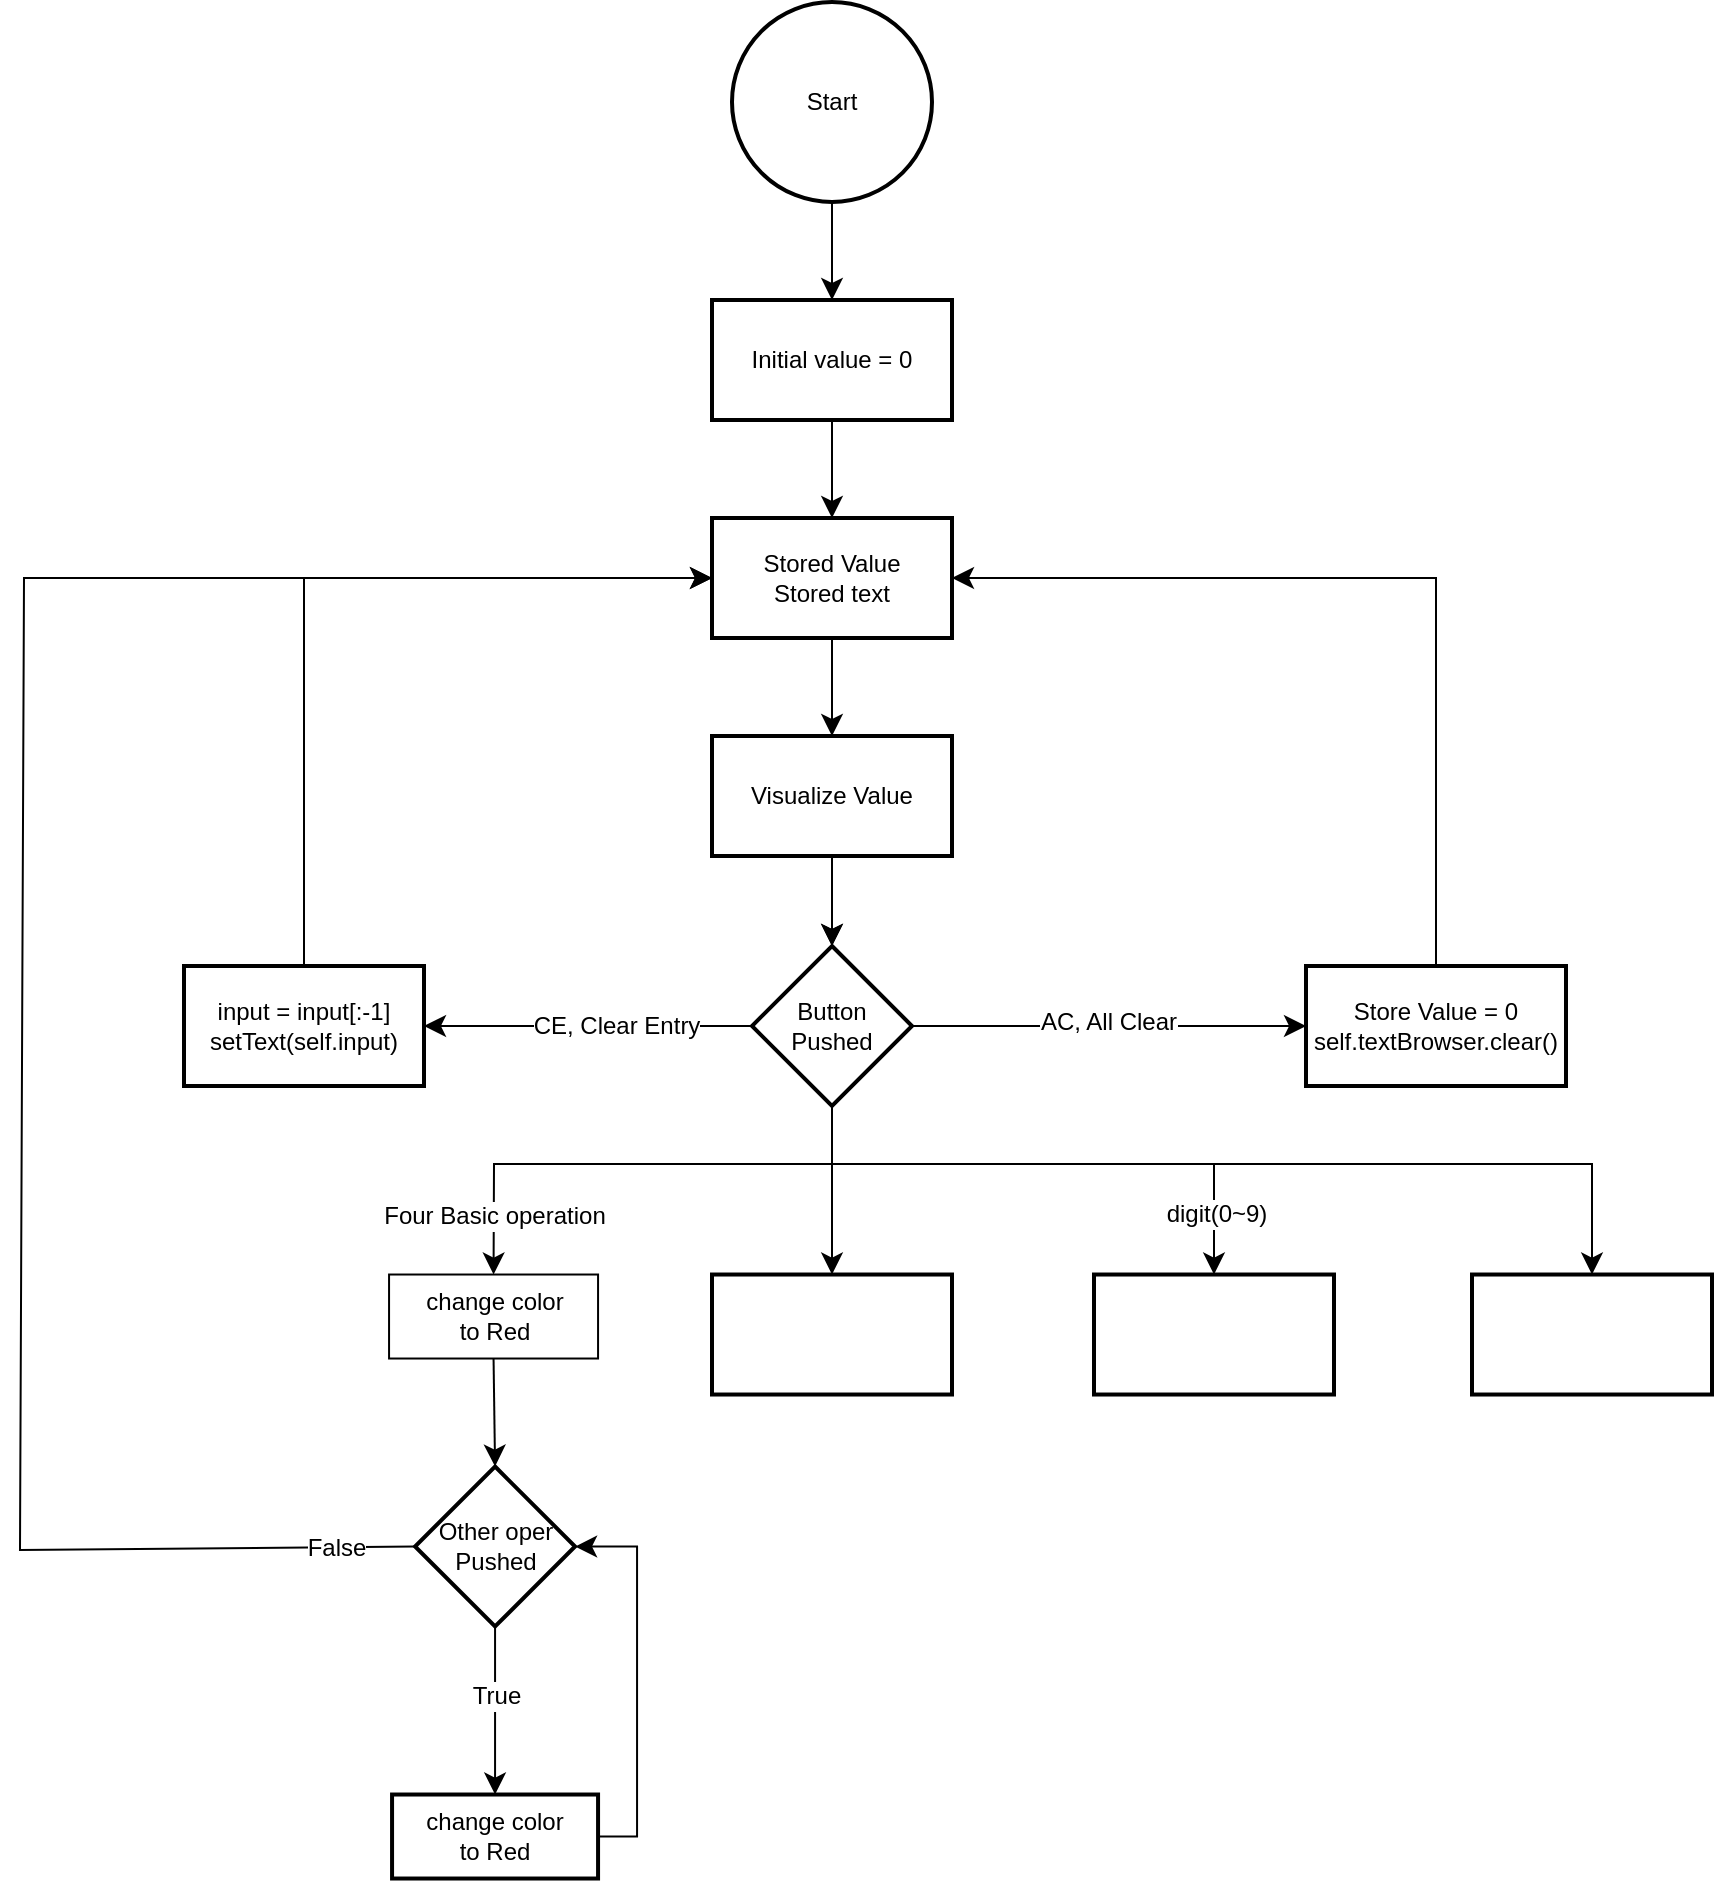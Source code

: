 <mxfile version="24.2.1" type="github">
  <diagram name="페이지-1" id="zwdacpVIj72CtBetUWyS">
    <mxGraphModel dx="1569" dy="1607" grid="0" gridSize="10" guides="1" tooltips="1" connect="1" arrows="1" fold="1" page="0" pageScale="1" pageWidth="827" pageHeight="1169" math="0" shadow="0">
      <root>
        <mxCell id="0" />
        <mxCell id="1" parent="0" />
        <mxCell id="5IderKOiHxJjELfDRAUz-4" value="" style="edgeStyle=none;curved=1;rounded=0;orthogonalLoop=1;jettySize=auto;html=1;fontSize=12;startSize=8;endSize=8;" edge="1" parent="1" source="5IderKOiHxJjELfDRAUz-1" target="5IderKOiHxJjELfDRAUz-3">
          <mxGeometry relative="1" as="geometry" />
        </mxCell>
        <mxCell id="5IderKOiHxJjELfDRAUz-1" value="Start" style="strokeWidth=2;html=1;shape=mxgraph.flowchart.start_2;whiteSpace=wrap;" vertex="1" parent="1">
          <mxGeometry x="223" y="-678" width="100" height="100" as="geometry" />
        </mxCell>
        <mxCell id="5IderKOiHxJjELfDRAUz-6" value="" style="edgeStyle=none;curved=1;rounded=0;orthogonalLoop=1;jettySize=auto;html=1;fontSize=12;startSize=8;endSize=8;" edge="1" parent="1" target="5IderKOiHxJjELfDRAUz-5">
          <mxGeometry relative="1" as="geometry">
            <mxPoint x="273" y="-207" as="sourcePoint" />
          </mxGeometry>
        </mxCell>
        <mxCell id="5IderKOiHxJjELfDRAUz-33" value="" style="edgeStyle=none;curved=1;rounded=0;orthogonalLoop=1;jettySize=auto;html=1;fontSize=12;startSize=8;endSize=8;exitX=0.5;exitY=1;exitDx=0;exitDy=0;" edge="1" parent="1" source="5IderKOiHxJjELfDRAUz-35" target="5IderKOiHxJjELfDRAUz-32">
          <mxGeometry relative="1" as="geometry">
            <mxPoint x="273" y="-337" as="sourcePoint" />
          </mxGeometry>
        </mxCell>
        <mxCell id="5IderKOiHxJjELfDRAUz-36" value="" style="edgeStyle=none;curved=1;rounded=0;orthogonalLoop=1;jettySize=auto;html=1;fontSize=12;startSize=8;endSize=8;" edge="1" parent="1" source="5IderKOiHxJjELfDRAUz-3" target="5IderKOiHxJjELfDRAUz-35">
          <mxGeometry relative="1" as="geometry" />
        </mxCell>
        <mxCell id="5IderKOiHxJjELfDRAUz-3" value="Initial value&amp;nbsp;&lt;span style=&quot;background-color: initial;&quot;&gt;= 0&lt;/span&gt;" style="whiteSpace=wrap;html=1;strokeWidth=2;" vertex="1" parent="1">
          <mxGeometry x="213" y="-529" width="120" height="60" as="geometry" />
        </mxCell>
        <mxCell id="5IderKOiHxJjELfDRAUz-39" value="" style="edgeStyle=none;curved=0;rounded=0;orthogonalLoop=1;jettySize=auto;html=1;fontSize=12;startSize=8;endSize=8;entryX=0.5;entryY=0;entryDx=0;entryDy=0;" edge="1" parent="1" source="5IderKOiHxJjELfDRAUz-5" target="5IderKOiHxJjELfDRAUz-47">
          <mxGeometry relative="1" as="geometry">
            <mxPoint x="-42" y="-13" as="targetPoint" />
            <Array as="points">
              <mxPoint x="273" y="-97" />
              <mxPoint x="104" y="-97" />
            </Array>
          </mxGeometry>
        </mxCell>
        <mxCell id="5IderKOiHxJjELfDRAUz-40" value="&lt;span style=&quot;text-wrap: wrap;&quot;&gt;Four&amp;nbsp;&lt;/span&gt;&lt;span style=&quot;text-wrap: wrap; background-color: initial;&quot;&gt;Basic&amp;nbsp;&lt;/span&gt;&lt;span style=&quot;text-wrap: wrap;&quot;&gt;operation&lt;/span&gt;" style="edgeLabel;html=1;align=center;verticalAlign=middle;resizable=0;points=[];fontSize=12;" vertex="1" connectable="0" parent="5IderKOiHxJjELfDRAUz-39">
          <mxGeometry x="0.866" relative="1" as="geometry">
            <mxPoint y="-13" as="offset" />
          </mxGeometry>
        </mxCell>
        <mxCell id="5IderKOiHxJjELfDRAUz-52" value="" style="edgeStyle=none;curved=1;rounded=0;orthogonalLoop=1;jettySize=auto;html=1;fontSize=12;startSize=8;endSize=8;entryX=1;entryY=0.5;entryDx=0;entryDy=0;" edge="1" parent="1" source="5IderKOiHxJjELfDRAUz-5" target="5IderKOiHxJjELfDRAUz-72">
          <mxGeometry relative="1" as="geometry">
            <mxPoint x="35" y="-166" as="targetPoint" />
          </mxGeometry>
        </mxCell>
        <mxCell id="5IderKOiHxJjELfDRAUz-55" value="CE, Clear Entry" style="edgeLabel;html=1;align=center;verticalAlign=middle;resizable=0;points=[];fontSize=12;" vertex="1" connectable="0" parent="5IderKOiHxJjELfDRAUz-52">
          <mxGeometry x="-0.17" y="-1" relative="1" as="geometry">
            <mxPoint y="1" as="offset" />
          </mxGeometry>
        </mxCell>
        <mxCell id="5IderKOiHxJjELfDRAUz-54" value="" style="edgeStyle=none;curved=1;rounded=0;orthogonalLoop=1;jettySize=auto;html=1;fontSize=12;startSize=8;endSize=8;entryX=0;entryY=0.5;entryDx=0;entryDy=0;" edge="1" parent="1" source="5IderKOiHxJjELfDRAUz-5" target="5IderKOiHxJjELfDRAUz-68">
          <mxGeometry relative="1" as="geometry">
            <mxPoint x="508" y="-166" as="targetPoint" />
          </mxGeometry>
        </mxCell>
        <mxCell id="5IderKOiHxJjELfDRAUz-66" value="AC, All Clear" style="edgeLabel;html=1;align=center;verticalAlign=middle;resizable=0;points=[];fontSize=12;" vertex="1" connectable="0" parent="5IderKOiHxJjELfDRAUz-54">
          <mxGeometry y="2" relative="1" as="geometry">
            <mxPoint x="-1" as="offset" />
          </mxGeometry>
        </mxCell>
        <mxCell id="5IderKOiHxJjELfDRAUz-76" value="" style="edgeStyle=none;curved=0;rounded=0;orthogonalLoop=1;jettySize=auto;html=1;fontSize=12;startSize=8;endSize=8;entryX=0.5;entryY=0;entryDx=0;entryDy=0;" edge="1" parent="1" source="5IderKOiHxJjELfDRAUz-5" target="5IderKOiHxJjELfDRAUz-75">
          <mxGeometry relative="1" as="geometry">
            <Array as="points">
              <mxPoint x="273" y="-97" />
              <mxPoint x="464" y="-97" />
            </Array>
          </mxGeometry>
        </mxCell>
        <mxCell id="5IderKOiHxJjELfDRAUz-78" value="digit(0~9)" style="edgeLabel;html=1;align=center;verticalAlign=middle;resizable=0;points=[];fontSize=12;" vertex="1" connectable="0" parent="5IderKOiHxJjELfDRAUz-76">
          <mxGeometry x="0.777" y="1" relative="1" as="geometry">
            <mxPoint as="offset" />
          </mxGeometry>
        </mxCell>
        <mxCell id="5IderKOiHxJjELfDRAUz-81" value="" style="edgeStyle=none;curved=0;rounded=0;orthogonalLoop=1;jettySize=auto;html=1;fontSize=12;startSize=8;endSize=8;exitX=0.5;exitY=1;exitDx=0;exitDy=0;" edge="1" parent="1" source="5IderKOiHxJjELfDRAUz-5" target="5IderKOiHxJjELfDRAUz-79">
          <mxGeometry relative="1" as="geometry">
            <Array as="points">
              <mxPoint x="273" y="-97" />
              <mxPoint x="653" y="-97" />
            </Array>
          </mxGeometry>
        </mxCell>
        <mxCell id="5IderKOiHxJjELfDRAUz-83" value="" style="edgeStyle=none;curved=1;rounded=0;orthogonalLoop=1;jettySize=auto;html=1;fontSize=12;startSize=8;endSize=8;" edge="1" parent="1" source="5IderKOiHxJjELfDRAUz-5" target="5IderKOiHxJjELfDRAUz-82">
          <mxGeometry relative="1" as="geometry" />
        </mxCell>
        <mxCell id="5IderKOiHxJjELfDRAUz-5" value="Button&lt;br&gt;Pushed" style="rhombus;whiteSpace=wrap;html=1;strokeWidth=2;" vertex="1" parent="1">
          <mxGeometry x="233" y="-206" width="80" height="80" as="geometry" />
        </mxCell>
        <mxCell id="5IderKOiHxJjELfDRAUz-34" value="" style="edgeStyle=none;curved=1;rounded=0;orthogonalLoop=1;jettySize=auto;html=1;fontSize=12;startSize=8;endSize=8;exitX=0.5;exitY=1;exitDx=0;exitDy=0;" edge="1" parent="1" source="5IderKOiHxJjELfDRAUz-32" target="5IderKOiHxJjELfDRAUz-5">
          <mxGeometry relative="1" as="geometry" />
        </mxCell>
        <mxCell id="5IderKOiHxJjELfDRAUz-32" value="Visualize Value" style="whiteSpace=wrap;html=1;strokeWidth=2;" vertex="1" parent="1">
          <mxGeometry x="213" y="-311" width="120" height="60" as="geometry" />
        </mxCell>
        <mxCell id="5IderKOiHxJjELfDRAUz-35" value="Stored Value&lt;div&gt;Stored text&lt;/div&gt;" style="whiteSpace=wrap;html=1;strokeWidth=2;" vertex="1" parent="1">
          <mxGeometry x="213" y="-420" width="120" height="60" as="geometry" />
        </mxCell>
        <mxCell id="5IderKOiHxJjELfDRAUz-44" value="" style="edgeStyle=none;curved=1;rounded=0;orthogonalLoop=1;jettySize=auto;html=1;fontSize=12;startSize=8;endSize=8;" edge="1" parent="1" source="5IderKOiHxJjELfDRAUz-38" target="5IderKOiHxJjELfDRAUz-43">
          <mxGeometry relative="1" as="geometry" />
        </mxCell>
        <mxCell id="5IderKOiHxJjELfDRAUz-45" value="True" style="edgeLabel;html=1;align=center;verticalAlign=middle;resizable=0;points=[];fontSize=12;" vertex="1" connectable="0" parent="5IderKOiHxJjELfDRAUz-44">
          <mxGeometry x="-0.412" relative="1" as="geometry">
            <mxPoint y="10" as="offset" />
          </mxGeometry>
        </mxCell>
        <mxCell id="5IderKOiHxJjELfDRAUz-70" style="edgeStyle=none;curved=0;rounded=0;orthogonalLoop=1;jettySize=auto;html=1;exitX=0;exitY=0.5;exitDx=0;exitDy=0;entryX=0;entryY=0.5;entryDx=0;entryDy=0;fontSize=12;startSize=8;endSize=8;" edge="1" parent="1" source="5IderKOiHxJjELfDRAUz-38" target="5IderKOiHxJjELfDRAUz-35">
          <mxGeometry relative="1" as="geometry">
            <Array as="points">
              <mxPoint x="-133" y="96" />
              <mxPoint x="-131" y="-390" />
            </Array>
          </mxGeometry>
        </mxCell>
        <mxCell id="5IderKOiHxJjELfDRAUz-71" value="False" style="edgeLabel;html=1;align=center;verticalAlign=middle;resizable=0;points=[];fontSize=12;" vertex="1" connectable="0" parent="5IderKOiHxJjELfDRAUz-70">
          <mxGeometry x="-0.93" y="-3" relative="1" as="geometry">
            <mxPoint x="-4" y="3" as="offset" />
          </mxGeometry>
        </mxCell>
        <mxCell id="5IderKOiHxJjELfDRAUz-38" value="&lt;div&gt;&lt;span style=&quot;background-color: initial;&quot;&gt;Other oper&lt;/span&gt;&lt;/div&gt;&lt;div&gt;&lt;span style=&quot;background-color: initial;&quot;&gt;Pushed&lt;/span&gt;&lt;/div&gt;" style="rhombus;whiteSpace=wrap;html=1;strokeWidth=2;" vertex="1" parent="1">
          <mxGeometry x="64.53" y="54.26" width="80" height="80" as="geometry" />
        </mxCell>
        <mxCell id="5IderKOiHxJjELfDRAUz-46" style="edgeStyle=none;curved=0;rounded=0;orthogonalLoop=1;jettySize=auto;html=1;fontSize=12;startSize=8;endSize=8;entryX=1;entryY=0.5;entryDx=0;entryDy=0;" edge="1" parent="1" target="5IderKOiHxJjELfDRAUz-38">
          <mxGeometry relative="1" as="geometry">
            <mxPoint x="65.53" y="94.18" as="targetPoint" />
            <mxPoint x="156.53" y="239.26" as="sourcePoint" />
            <Array as="points">
              <mxPoint x="175.53" y="239.26" />
              <mxPoint x="175.53" y="94.26" />
            </Array>
          </mxGeometry>
        </mxCell>
        <mxCell id="5IderKOiHxJjELfDRAUz-43" value="change color&lt;div&gt;to Red&lt;/div&gt;" style="whiteSpace=wrap;html=1;strokeWidth=2;" vertex="1" parent="1">
          <mxGeometry x="53.03" y="218.26" width="103" height="42" as="geometry" />
        </mxCell>
        <mxCell id="5IderKOiHxJjELfDRAUz-62" style="edgeStyle=none;curved=1;rounded=0;orthogonalLoop=1;jettySize=auto;html=1;exitX=0.5;exitY=1;exitDx=0;exitDy=0;entryX=0.5;entryY=0;entryDx=0;entryDy=0;fontSize=12;startSize=8;endSize=8;" edge="1" parent="1" source="5IderKOiHxJjELfDRAUz-47" target="5IderKOiHxJjELfDRAUz-38">
          <mxGeometry relative="1" as="geometry">
            <mxPoint x="103.78" y="55.26" as="sourcePoint" />
            <mxPoint x="103.78" y="86.26" as="targetPoint" />
          </mxGeometry>
        </mxCell>
        <mxCell id="5IderKOiHxJjELfDRAUz-47" value="change color&lt;div&gt;to Red&lt;/div&gt;" style="rounded=0;whiteSpace=wrap;html=1;" vertex="1" parent="1">
          <mxGeometry x="51.53" y="-41.74" width="104.5" height="42" as="geometry" />
        </mxCell>
        <mxCell id="5IderKOiHxJjELfDRAUz-69" style="edgeStyle=none;curved=0;rounded=0;orthogonalLoop=1;jettySize=auto;html=1;exitX=0.5;exitY=0;exitDx=0;exitDy=0;entryX=1;entryY=0.5;entryDx=0;entryDy=0;fontSize=12;startSize=8;endSize=8;" edge="1" parent="1" source="5IderKOiHxJjELfDRAUz-68" target="5IderKOiHxJjELfDRAUz-35">
          <mxGeometry relative="1" as="geometry">
            <Array as="points">
              <mxPoint x="575" y="-390" />
            </Array>
          </mxGeometry>
        </mxCell>
        <mxCell id="5IderKOiHxJjELfDRAUz-68" value="Store Value = 0&lt;div&gt;self.textBrowser.clear()&lt;br&gt;&lt;/div&gt;" style="whiteSpace=wrap;html=1;strokeWidth=2;" vertex="1" parent="1">
          <mxGeometry x="510" y="-196" width="130" height="60" as="geometry" />
        </mxCell>
        <mxCell id="5IderKOiHxJjELfDRAUz-73" style="edgeStyle=none;curved=0;rounded=0;orthogonalLoop=1;jettySize=auto;html=1;exitX=0.5;exitY=0;exitDx=0;exitDy=0;entryX=0;entryY=0.5;entryDx=0;entryDy=0;fontSize=12;startSize=8;endSize=8;" edge="1" parent="1" source="5IderKOiHxJjELfDRAUz-72" target="5IderKOiHxJjELfDRAUz-35">
          <mxGeometry relative="1" as="geometry">
            <Array as="points">
              <mxPoint x="9" y="-390" />
            </Array>
          </mxGeometry>
        </mxCell>
        <mxCell id="5IderKOiHxJjELfDRAUz-72" value="input = input[:-1]&lt;div&gt;setText(self.input)&lt;/div&gt;" style="whiteSpace=wrap;html=1;strokeWidth=2;" vertex="1" parent="1">
          <mxGeometry x="-51" y="-196" width="120" height="60" as="geometry" />
        </mxCell>
        <mxCell id="5IderKOiHxJjELfDRAUz-75" value="" style="whiteSpace=wrap;html=1;strokeWidth=2;" vertex="1" parent="1">
          <mxGeometry x="404" y="-41.74" width="120" height="60" as="geometry" />
        </mxCell>
        <mxCell id="5IderKOiHxJjELfDRAUz-79" value="" style="whiteSpace=wrap;html=1;strokeWidth=2;" vertex="1" parent="1">
          <mxGeometry x="593" y="-41.74" width="120" height="60" as="geometry" />
        </mxCell>
        <mxCell id="5IderKOiHxJjELfDRAUz-82" value="" style="whiteSpace=wrap;html=1;strokeWidth=2;" vertex="1" parent="1">
          <mxGeometry x="213" y="-41.74" width="120" height="60" as="geometry" />
        </mxCell>
      </root>
    </mxGraphModel>
  </diagram>
</mxfile>
